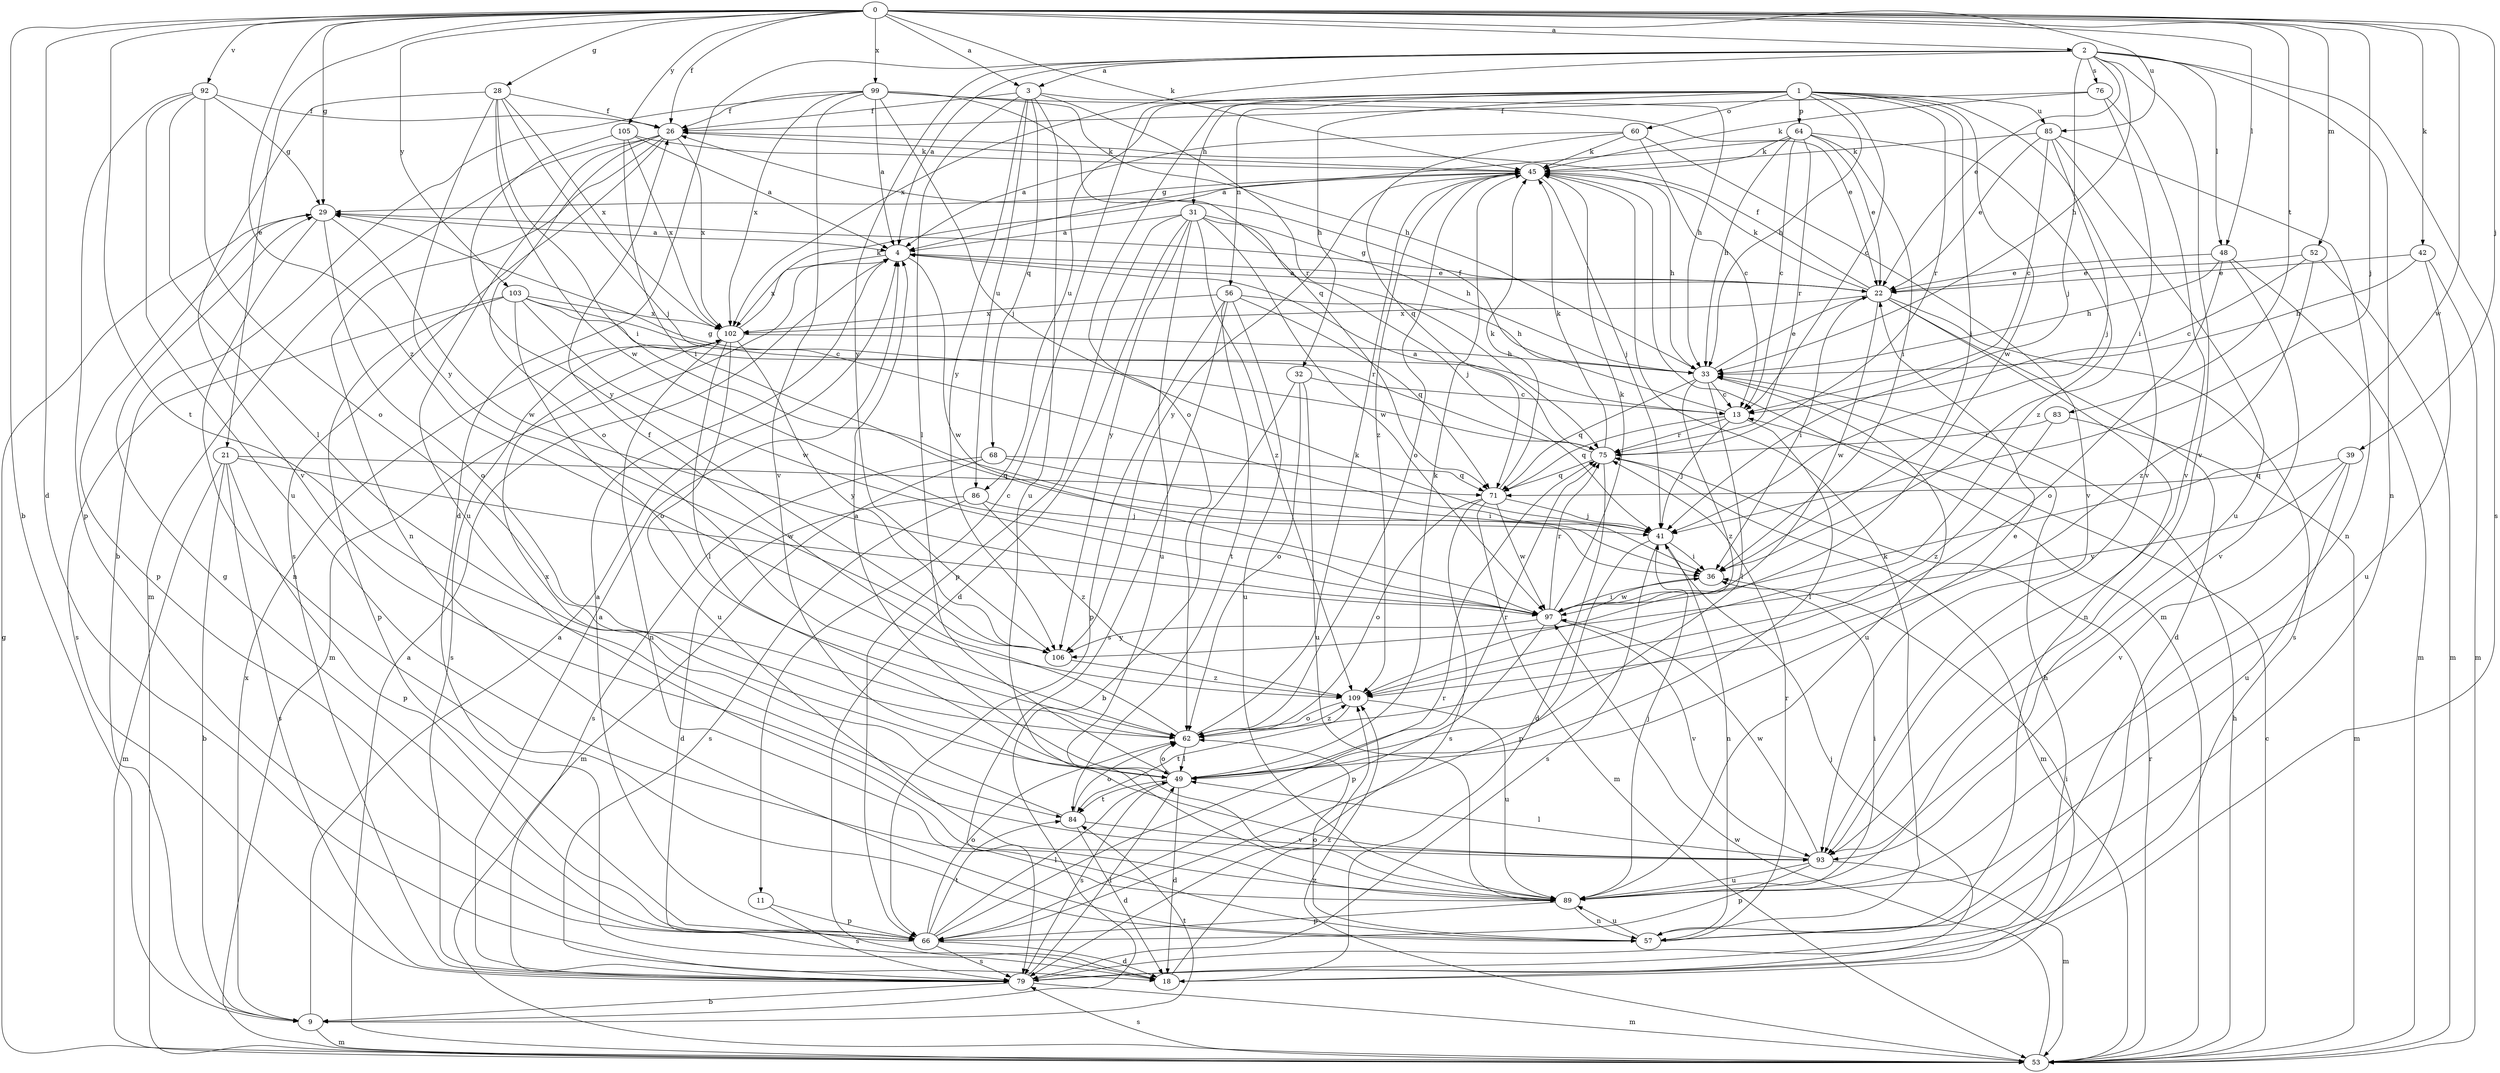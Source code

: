 strict digraph  {
0;
1;
2;
3;
4;
9;
11;
13;
18;
21;
22;
26;
28;
29;
31;
32;
33;
36;
39;
41;
42;
45;
48;
49;
52;
53;
56;
57;
60;
62;
64;
66;
68;
71;
75;
76;
79;
83;
84;
85;
86;
89;
92;
93;
97;
99;
102;
103;
105;
106;
109;
0 -> 2  [label=a];
0 -> 3  [label=a];
0 -> 9  [label=b];
0 -> 18  [label=d];
0 -> 21  [label=e];
0 -> 26  [label=f];
0 -> 28  [label=g];
0 -> 29  [label=g];
0 -> 39  [label=j];
0 -> 41  [label=j];
0 -> 42  [label=k];
0 -> 45  [label=k];
0 -> 48  [label=l];
0 -> 52  [label=m];
0 -> 83  [label=t];
0 -> 84  [label=t];
0 -> 85  [label=u];
0 -> 92  [label=v];
0 -> 97  [label=w];
0 -> 99  [label=x];
0 -> 103  [label=y];
0 -> 105  [label=y];
0 -> 109  [label=z];
1 -> 11  [label=c];
1 -> 13  [label=c];
1 -> 31  [label=h];
1 -> 32  [label=h];
1 -> 33  [label=h];
1 -> 36  [label=i];
1 -> 56  [label=n];
1 -> 60  [label=o];
1 -> 62  [label=o];
1 -> 64  [label=p];
1 -> 75  [label=r];
1 -> 85  [label=u];
1 -> 86  [label=u];
1 -> 93  [label=v];
1 -> 97  [label=w];
2 -> 3  [label=a];
2 -> 4  [label=a];
2 -> 18  [label=d];
2 -> 22  [label=e];
2 -> 33  [label=h];
2 -> 41  [label=j];
2 -> 48  [label=l];
2 -> 57  [label=n];
2 -> 76  [label=s];
2 -> 79  [label=s];
2 -> 93  [label=v];
2 -> 102  [label=x];
2 -> 106  [label=y];
3 -> 26  [label=f];
3 -> 33  [label=h];
3 -> 49  [label=l];
3 -> 68  [label=q];
3 -> 75  [label=r];
3 -> 86  [label=u];
3 -> 89  [label=u];
3 -> 106  [label=y];
4 -> 22  [label=e];
4 -> 53  [label=m];
4 -> 97  [label=w];
4 -> 102  [label=x];
9 -> 4  [label=a];
9 -> 53  [label=m];
9 -> 84  [label=t];
9 -> 102  [label=x];
11 -> 66  [label=p];
11 -> 79  [label=s];
13 -> 26  [label=f];
13 -> 41  [label=j];
13 -> 49  [label=l];
13 -> 71  [label=q];
13 -> 75  [label=r];
18 -> 36  [label=i];
18 -> 109  [label=z];
21 -> 9  [label=b];
21 -> 53  [label=m];
21 -> 66  [label=p];
21 -> 71  [label=q];
21 -> 79  [label=s];
21 -> 97  [label=w];
22 -> 4  [label=a];
22 -> 18  [label=d];
22 -> 26  [label=f];
22 -> 29  [label=g];
22 -> 36  [label=i];
22 -> 45  [label=k];
22 -> 57  [label=n];
22 -> 79  [label=s];
22 -> 97  [label=w];
22 -> 102  [label=x];
26 -> 45  [label=k];
26 -> 53  [label=m];
26 -> 57  [label=n];
26 -> 62  [label=o];
26 -> 79  [label=s];
26 -> 89  [label=u];
26 -> 102  [label=x];
28 -> 26  [label=f];
28 -> 36  [label=i];
28 -> 41  [label=j];
28 -> 93  [label=v];
28 -> 97  [label=w];
28 -> 102  [label=x];
28 -> 106  [label=y];
29 -> 4  [label=a];
29 -> 57  [label=n];
29 -> 62  [label=o];
29 -> 66  [label=p];
29 -> 97  [label=w];
31 -> 4  [label=a];
31 -> 18  [label=d];
31 -> 33  [label=h];
31 -> 41  [label=j];
31 -> 66  [label=p];
31 -> 89  [label=u];
31 -> 97  [label=w];
31 -> 106  [label=y];
31 -> 109  [label=z];
32 -> 9  [label=b];
32 -> 13  [label=c];
32 -> 62  [label=o];
32 -> 89  [label=u];
33 -> 13  [label=c];
33 -> 22  [label=e];
33 -> 49  [label=l];
33 -> 71  [label=q];
33 -> 89  [label=u];
33 -> 109  [label=z];
36 -> 97  [label=w];
39 -> 71  [label=q];
39 -> 89  [label=u];
39 -> 93  [label=v];
39 -> 106  [label=y];
41 -> 36  [label=i];
41 -> 57  [label=n];
41 -> 66  [label=p];
41 -> 79  [label=s];
42 -> 22  [label=e];
42 -> 33  [label=h];
42 -> 53  [label=m];
42 -> 89  [label=u];
45 -> 29  [label=g];
45 -> 33  [label=h];
45 -> 41  [label=j];
45 -> 53  [label=m];
45 -> 62  [label=o];
45 -> 106  [label=y];
45 -> 109  [label=z];
48 -> 22  [label=e];
48 -> 33  [label=h];
48 -> 53  [label=m];
48 -> 62  [label=o];
48 -> 93  [label=v];
49 -> 4  [label=a];
49 -> 18  [label=d];
49 -> 22  [label=e];
49 -> 45  [label=k];
49 -> 62  [label=o];
49 -> 75  [label=r];
49 -> 79  [label=s];
49 -> 84  [label=t];
52 -> 13  [label=c];
52 -> 22  [label=e];
52 -> 53  [label=m];
52 -> 109  [label=z];
53 -> 4  [label=a];
53 -> 13  [label=c];
53 -> 29  [label=g];
53 -> 33  [label=h];
53 -> 75  [label=r];
53 -> 79  [label=s];
53 -> 97  [label=w];
53 -> 109  [label=z];
56 -> 33  [label=h];
56 -> 66  [label=p];
56 -> 71  [label=q];
56 -> 79  [label=s];
56 -> 84  [label=t];
56 -> 89  [label=u];
56 -> 102  [label=x];
57 -> 45  [label=k];
57 -> 62  [label=o];
57 -> 75  [label=r];
57 -> 89  [label=u];
60 -> 4  [label=a];
60 -> 13  [label=c];
60 -> 45  [label=k];
60 -> 71  [label=q];
60 -> 93  [label=v];
62 -> 26  [label=f];
62 -> 45  [label=k];
62 -> 49  [label=l];
62 -> 109  [label=z];
64 -> 4  [label=a];
64 -> 13  [label=c];
64 -> 22  [label=e];
64 -> 33  [label=h];
64 -> 36  [label=i];
64 -> 45  [label=k];
64 -> 75  [label=r];
64 -> 109  [label=z];
66 -> 4  [label=a];
66 -> 18  [label=d];
66 -> 29  [label=g];
66 -> 49  [label=l];
66 -> 62  [label=o];
66 -> 75  [label=r];
66 -> 79  [label=s];
66 -> 84  [label=t];
68 -> 36  [label=i];
68 -> 53  [label=m];
68 -> 71  [label=q];
68 -> 79  [label=s];
71 -> 41  [label=j];
71 -> 45  [label=k];
71 -> 53  [label=m];
71 -> 62  [label=o];
71 -> 79  [label=s];
71 -> 97  [label=w];
75 -> 4  [label=a];
75 -> 18  [label=d];
75 -> 29  [label=g];
75 -> 45  [label=k];
75 -> 53  [label=m];
75 -> 71  [label=q];
76 -> 26  [label=f];
76 -> 36  [label=i];
76 -> 45  [label=k];
76 -> 93  [label=v];
79 -> 4  [label=a];
79 -> 9  [label=b];
79 -> 33  [label=h];
79 -> 41  [label=j];
79 -> 49  [label=l];
79 -> 53  [label=m];
83 -> 53  [label=m];
83 -> 75  [label=r];
83 -> 109  [label=z];
84 -> 18  [label=d];
84 -> 62  [label=o];
84 -> 93  [label=v];
84 -> 102  [label=x];
85 -> 13  [label=c];
85 -> 22  [label=e];
85 -> 41  [label=j];
85 -> 45  [label=k];
85 -> 57  [label=n];
85 -> 89  [label=u];
86 -> 18  [label=d];
86 -> 41  [label=j];
86 -> 79  [label=s];
86 -> 109  [label=z];
89 -> 36  [label=i];
89 -> 41  [label=j];
89 -> 57  [label=n];
89 -> 66  [label=p];
92 -> 26  [label=f];
92 -> 29  [label=g];
92 -> 49  [label=l];
92 -> 62  [label=o];
92 -> 66  [label=p];
92 -> 89  [label=u];
93 -> 49  [label=l];
93 -> 53  [label=m];
93 -> 66  [label=p];
93 -> 89  [label=u];
93 -> 97  [label=w];
97 -> 36  [label=i];
97 -> 45  [label=k];
97 -> 66  [label=p];
97 -> 75  [label=r];
97 -> 93  [label=v];
97 -> 106  [label=y];
99 -> 4  [label=a];
99 -> 9  [label=b];
99 -> 22  [label=e];
99 -> 26  [label=f];
99 -> 33  [label=h];
99 -> 41  [label=j];
99 -> 71  [label=q];
99 -> 93  [label=v];
99 -> 102  [label=x];
102 -> 33  [label=h];
102 -> 45  [label=k];
102 -> 49  [label=l];
102 -> 57  [label=n];
102 -> 79  [label=s];
102 -> 89  [label=u];
102 -> 106  [label=y];
103 -> 13  [label=c];
103 -> 62  [label=o];
103 -> 66  [label=p];
103 -> 75  [label=r];
103 -> 79  [label=s];
103 -> 97  [label=w];
103 -> 102  [label=x];
105 -> 4  [label=a];
105 -> 36  [label=i];
105 -> 45  [label=k];
105 -> 102  [label=x];
105 -> 106  [label=y];
106 -> 109  [label=z];
109 -> 62  [label=o];
109 -> 84  [label=t];
109 -> 89  [label=u];
}
